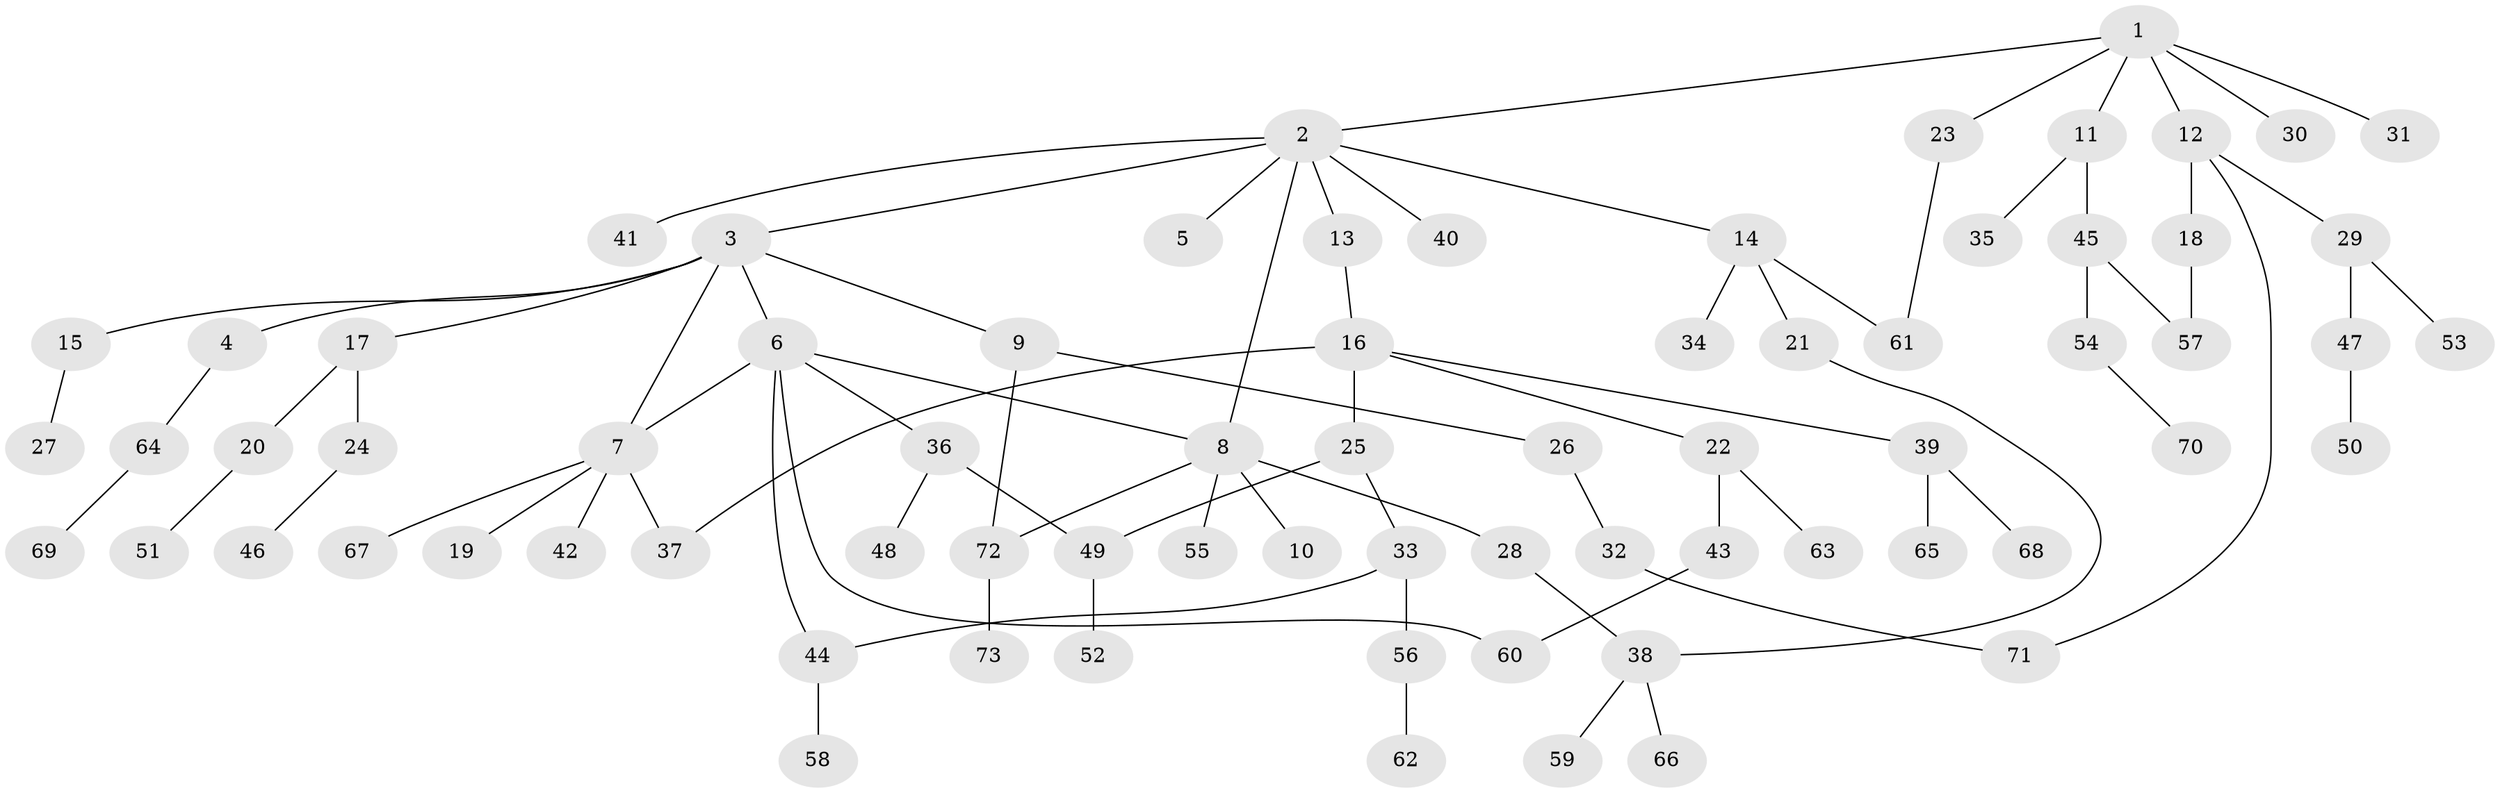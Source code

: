 // coarse degree distribution, {5: 0.061224489795918366, 7: 0.08163265306122448, 1: 0.46938775510204084, 6: 0.02040816326530612, 3: 0.08163265306122448, 2: 0.22448979591836735, 4: 0.061224489795918366}
// Generated by graph-tools (version 1.1) at 2025/41/03/06/25 10:41:28]
// undirected, 73 vertices, 83 edges
graph export_dot {
graph [start="1"]
  node [color=gray90,style=filled];
  1;
  2;
  3;
  4;
  5;
  6;
  7;
  8;
  9;
  10;
  11;
  12;
  13;
  14;
  15;
  16;
  17;
  18;
  19;
  20;
  21;
  22;
  23;
  24;
  25;
  26;
  27;
  28;
  29;
  30;
  31;
  32;
  33;
  34;
  35;
  36;
  37;
  38;
  39;
  40;
  41;
  42;
  43;
  44;
  45;
  46;
  47;
  48;
  49;
  50;
  51;
  52;
  53;
  54;
  55;
  56;
  57;
  58;
  59;
  60;
  61;
  62;
  63;
  64;
  65;
  66;
  67;
  68;
  69;
  70;
  71;
  72;
  73;
  1 -- 2;
  1 -- 11;
  1 -- 12;
  1 -- 23;
  1 -- 30;
  1 -- 31;
  2 -- 3;
  2 -- 5;
  2 -- 8;
  2 -- 13;
  2 -- 14;
  2 -- 40;
  2 -- 41;
  3 -- 4;
  3 -- 6;
  3 -- 9;
  3 -- 15;
  3 -- 17;
  3 -- 7;
  4 -- 64;
  6 -- 7;
  6 -- 36;
  6 -- 44;
  6 -- 60;
  6 -- 8;
  7 -- 19;
  7 -- 37;
  7 -- 42;
  7 -- 67;
  8 -- 10;
  8 -- 28;
  8 -- 55;
  8 -- 72;
  9 -- 26;
  9 -- 72;
  11 -- 35;
  11 -- 45;
  12 -- 18;
  12 -- 29;
  12 -- 71;
  13 -- 16;
  14 -- 21;
  14 -- 34;
  14 -- 61;
  15 -- 27;
  16 -- 22;
  16 -- 25;
  16 -- 39;
  16 -- 37;
  17 -- 20;
  17 -- 24;
  18 -- 57;
  20 -- 51;
  21 -- 38;
  22 -- 43;
  22 -- 63;
  23 -- 61;
  24 -- 46;
  25 -- 33;
  25 -- 49;
  26 -- 32;
  28 -- 38;
  29 -- 47;
  29 -- 53;
  32 -- 71;
  33 -- 56;
  33 -- 44;
  36 -- 48;
  36 -- 49;
  38 -- 59;
  38 -- 66;
  39 -- 65;
  39 -- 68;
  43 -- 60;
  44 -- 58;
  45 -- 54;
  45 -- 57;
  47 -- 50;
  49 -- 52;
  54 -- 70;
  56 -- 62;
  64 -- 69;
  72 -- 73;
}
